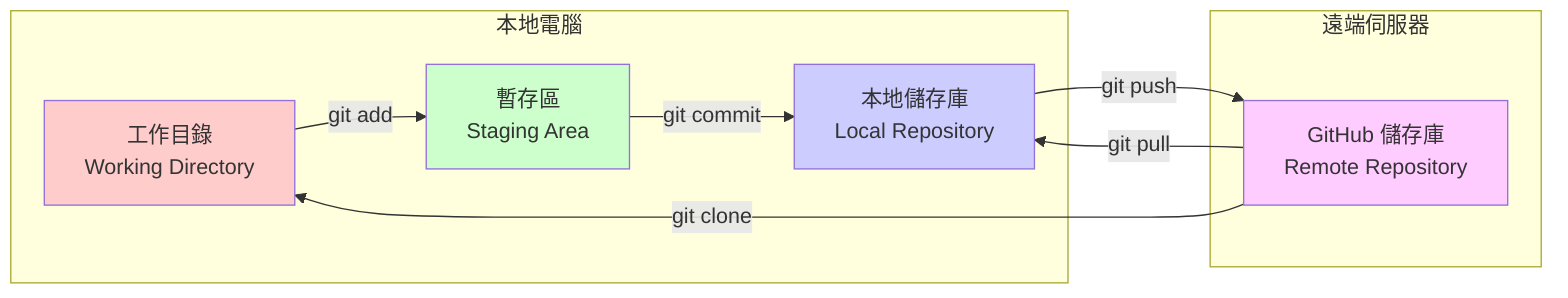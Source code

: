 flowchart LR
    subgraph "本地電腦"
        A["工作目錄<br>Working Directory"] -->|git add| B["暫存區<br>Staging Area"]
        B -->|git commit| C["本地儲存庫<br>Local Repository"]
    end
    
    subgraph "遠端伺服器"
        D["GitHub 儲存庫<br>Remote Repository"]
    end
    
    C -->|git push| D
    D -->|git pull| C
    D -->|git clone| A
    
    style A fill:#ffcccc
    style B fill:#ccffcc
    style C fill:#ccccff
    style D fill:#ffccff